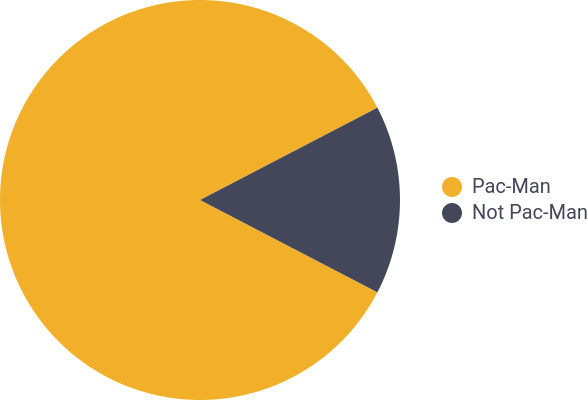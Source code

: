 {
  "$schema": "https://vega.github.io/schema/vega-lite/v4.json",
  "description": "",
  "name": "Pac-Man Pie Chart",
  "usermeta": {
    "source": "PAC-MAN™ & ©1980 BANDAI NAMCO Entertainment Inc.",
    "tags": ["Pie Chart", "Interactive"]
  },
  "height": 200,
  "width": 200,
  "padding": 0,
  "config": {
    "font": "Roboto",
    "style": {
      "guide-label": { "fill": "#44475a" },
      "guide-title": { "fill": "#44475a" }
    },
    "axis": { "domainColor": "#44475a", "tickColor": "#44475a" }
  },
  "data": {
    "values": [
      { "category": "Pac-Man", "value": 305, "order": 1 },
      { "category": "Not Pac-Man", "value": 55, "order": 2 }
    ]
  },
  "mark": { "type": "arc", "outerRadius": 100 },
  "selection": {
    "element": {
      "type": "multi",
      "fields": ["category"],
      "bind": "legend"
    }
  },
  "encoding": {
    "theta": {
      "field": "value",
      "type": "quantitative",
      "scale": { "range": [2.051, 8.334] },
      "stack": true
    },
    "color": {
      "field": "category",
      "type": "nominal",
      "scale": {
        "domain": ["Pac-Man", "Not Pac-Man"],
        "range": ["#f2af29", "#44475a"]
      },
      "legend": {
        "title": null,
        "direction": "vertical",
        "orient": "none",
        "legendX": 220,
        "legendY": 87.5,
        "fillColor": "transparent"
      }
    },
    "opacity": {
      "condition": { "selection": "element", "value": 1 },
      "value": 0.2
    },
    "order": {
      "field": "order",
      "type": "quantitative"
    }
  },
  "view": { "stroke": null }
}
